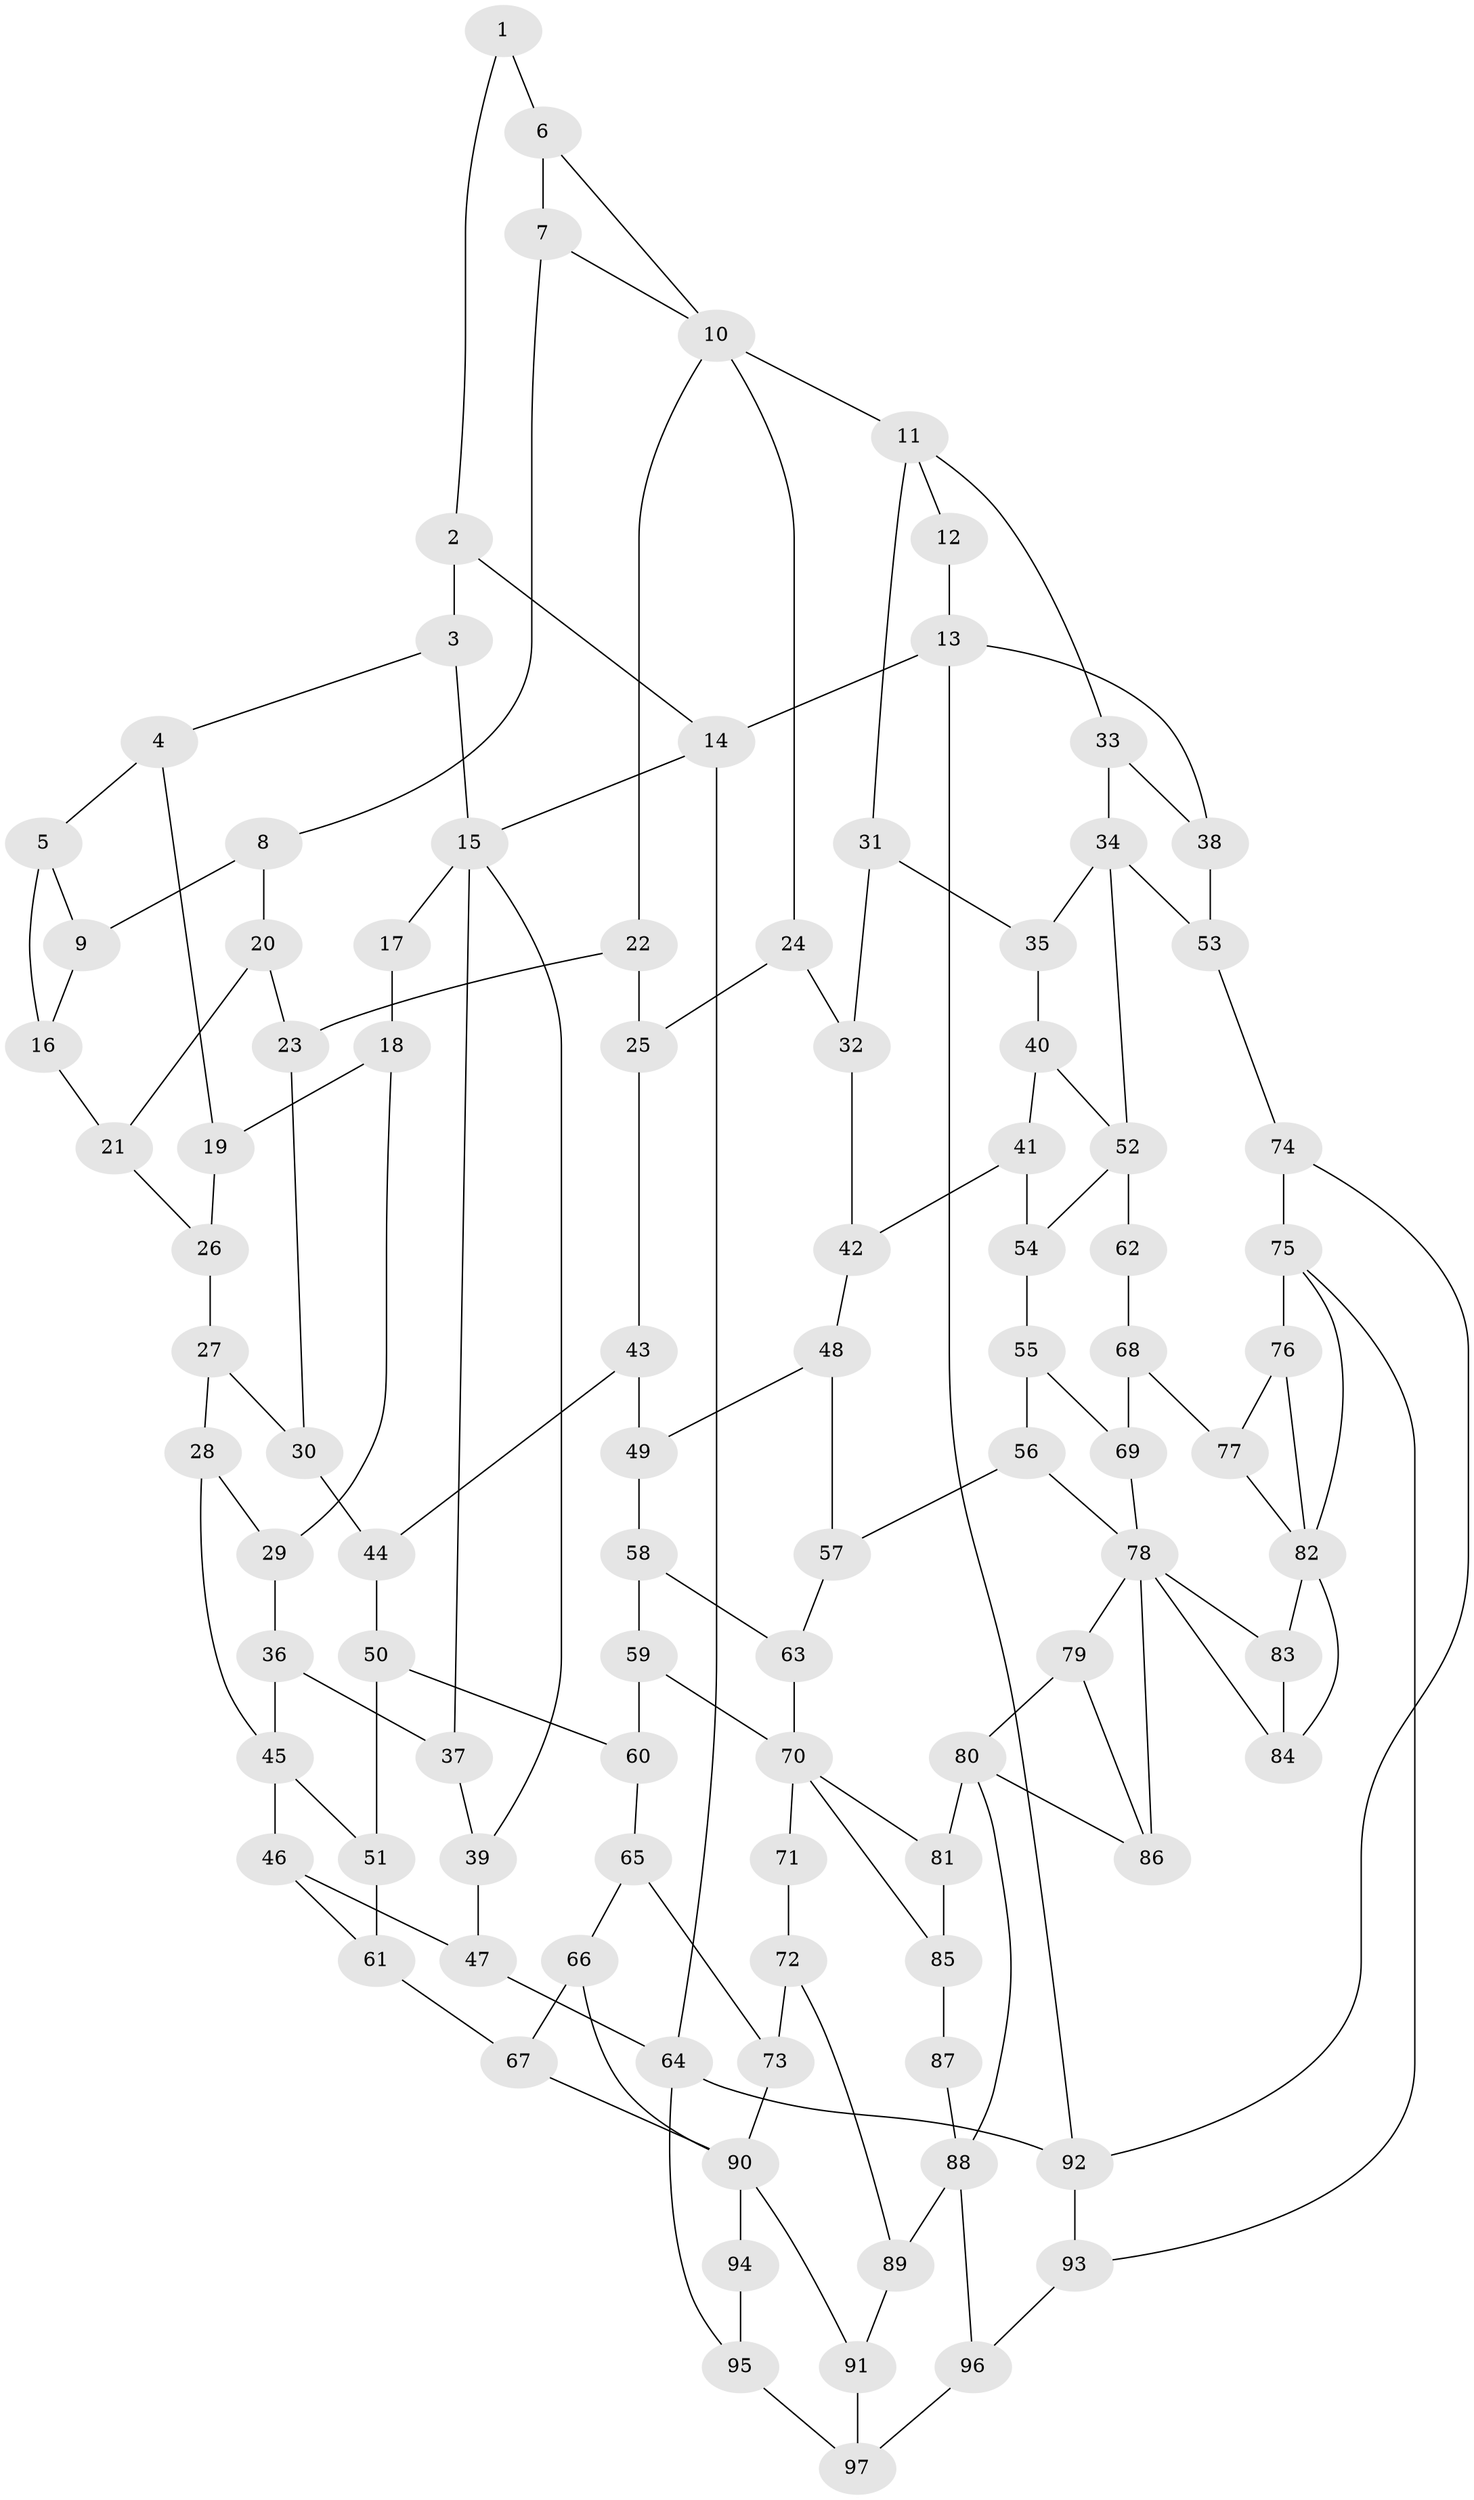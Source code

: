 // original degree distribution, {3: 0.022058823529411766, 5: 0.5808823529411765, 4: 0.19852941176470587, 6: 0.19852941176470587}
// Generated by graph-tools (version 1.1) at 2025/54/03/04/25 22:54:14]
// undirected, 97 vertices, 154 edges
graph export_dot {
  node [color=gray90,style=filled];
  1;
  2;
  3;
  4;
  5;
  6;
  7;
  8;
  9;
  10;
  11;
  12;
  13;
  14;
  15;
  16;
  17;
  18;
  19;
  20;
  21;
  22;
  23;
  24;
  25;
  26;
  27;
  28;
  29;
  30;
  31;
  32;
  33;
  34;
  35;
  36;
  37;
  38;
  39;
  40;
  41;
  42;
  43;
  44;
  45;
  46;
  47;
  48;
  49;
  50;
  51;
  52;
  53;
  54;
  55;
  56;
  57;
  58;
  59;
  60;
  61;
  62;
  63;
  64;
  65;
  66;
  67;
  68;
  69;
  70;
  71;
  72;
  73;
  74;
  75;
  76;
  77;
  78;
  79;
  80;
  81;
  82;
  83;
  84;
  85;
  86;
  87;
  88;
  89;
  90;
  91;
  92;
  93;
  94;
  95;
  96;
  97;
  1 -- 2 [weight=1.0];
  1 -- 6 [weight=1.0];
  2 -- 3 [weight=1.0];
  2 -- 14 [weight=1.0];
  3 -- 4 [weight=1.0];
  3 -- 15 [weight=1.0];
  4 -- 5 [weight=1.0];
  4 -- 19 [weight=1.0];
  5 -- 9 [weight=1.0];
  5 -- 16 [weight=2.0];
  6 -- 7 [weight=1.0];
  6 -- 10 [weight=1.0];
  7 -- 8 [weight=1.0];
  7 -- 10 [weight=1.0];
  8 -- 9 [weight=1.0];
  8 -- 20 [weight=1.0];
  9 -- 16 [weight=1.0];
  10 -- 11 [weight=2.0];
  10 -- 22 [weight=1.0];
  10 -- 24 [weight=1.0];
  11 -- 12 [weight=2.0];
  11 -- 31 [weight=1.0];
  11 -- 33 [weight=1.0];
  12 -- 13 [weight=1.0];
  13 -- 14 [weight=1.0];
  13 -- 38 [weight=1.0];
  13 -- 92 [weight=1.0];
  14 -- 15 [weight=1.0];
  14 -- 64 [weight=1.0];
  15 -- 17 [weight=1.0];
  15 -- 37 [weight=1.0];
  15 -- 39 [weight=1.0];
  16 -- 21 [weight=1.0];
  17 -- 18 [weight=1.0];
  18 -- 19 [weight=1.0];
  18 -- 29 [weight=1.0];
  19 -- 26 [weight=1.0];
  20 -- 21 [weight=1.0];
  20 -- 23 [weight=1.0];
  21 -- 26 [weight=1.0];
  22 -- 23 [weight=1.0];
  22 -- 25 [weight=1.0];
  23 -- 30 [weight=1.0];
  24 -- 25 [weight=1.0];
  24 -- 32 [weight=1.0];
  25 -- 43 [weight=1.0];
  26 -- 27 [weight=1.0];
  27 -- 28 [weight=1.0];
  27 -- 30 [weight=1.0];
  28 -- 29 [weight=1.0];
  28 -- 45 [weight=1.0];
  29 -- 36 [weight=1.0];
  30 -- 44 [weight=1.0];
  31 -- 32 [weight=1.0];
  31 -- 35 [weight=1.0];
  32 -- 42 [weight=1.0];
  33 -- 34 [weight=1.0];
  33 -- 38 [weight=1.0];
  34 -- 35 [weight=1.0];
  34 -- 52 [weight=2.0];
  34 -- 53 [weight=1.0];
  35 -- 40 [weight=1.0];
  36 -- 37 [weight=1.0];
  36 -- 45 [weight=1.0];
  37 -- 39 [weight=1.0];
  38 -- 53 [weight=1.0];
  39 -- 47 [weight=1.0];
  40 -- 41 [weight=1.0];
  40 -- 52 [weight=1.0];
  41 -- 42 [weight=1.0];
  41 -- 54 [weight=1.0];
  42 -- 48 [weight=1.0];
  43 -- 44 [weight=1.0];
  43 -- 49 [weight=1.0];
  44 -- 50 [weight=1.0];
  45 -- 46 [weight=1.0];
  45 -- 51 [weight=1.0];
  46 -- 47 [weight=1.0];
  46 -- 61 [weight=1.0];
  47 -- 64 [weight=1.0];
  48 -- 49 [weight=1.0];
  48 -- 57 [weight=1.0];
  49 -- 58 [weight=1.0];
  50 -- 51 [weight=1.0];
  50 -- 60 [weight=1.0];
  51 -- 61 [weight=1.0];
  52 -- 54 [weight=1.0];
  52 -- 62 [weight=2.0];
  53 -- 74 [weight=1.0];
  54 -- 55 [weight=1.0];
  55 -- 56 [weight=1.0];
  55 -- 69 [weight=1.0];
  56 -- 57 [weight=1.0];
  56 -- 78 [weight=1.0];
  57 -- 63 [weight=1.0];
  58 -- 59 [weight=1.0];
  58 -- 63 [weight=1.0];
  59 -- 60 [weight=1.0];
  59 -- 70 [weight=1.0];
  60 -- 65 [weight=1.0];
  61 -- 67 [weight=1.0];
  62 -- 68 [weight=1.0];
  63 -- 70 [weight=1.0];
  64 -- 92 [weight=1.0];
  64 -- 95 [weight=1.0];
  65 -- 66 [weight=1.0];
  65 -- 73 [weight=1.0];
  66 -- 67 [weight=1.0];
  66 -- 90 [weight=1.0];
  67 -- 90 [weight=1.0];
  68 -- 69 [weight=1.0];
  68 -- 77 [weight=1.0];
  69 -- 78 [weight=1.0];
  70 -- 71 [weight=2.0];
  70 -- 81 [weight=1.0];
  70 -- 85 [weight=1.0];
  71 -- 72 [weight=1.0];
  72 -- 73 [weight=1.0];
  72 -- 89 [weight=1.0];
  73 -- 90 [weight=1.0];
  74 -- 75 [weight=1.0];
  74 -- 92 [weight=1.0];
  75 -- 76 [weight=3.0];
  75 -- 82 [weight=1.0];
  75 -- 93 [weight=1.0];
  76 -- 77 [weight=1.0];
  76 -- 82 [weight=2.0];
  77 -- 82 [weight=1.0];
  78 -- 79 [weight=1.0];
  78 -- 83 [weight=1.0];
  78 -- 84 [weight=1.0];
  78 -- 86 [weight=1.0];
  79 -- 80 [weight=1.0];
  79 -- 86 [weight=1.0];
  80 -- 81 [weight=1.0];
  80 -- 86 [weight=1.0];
  80 -- 88 [weight=2.0];
  81 -- 85 [weight=1.0];
  82 -- 83 [weight=1.0];
  82 -- 84 [weight=1.0];
  83 -- 84 [weight=1.0];
  85 -- 87 [weight=1.0];
  87 -- 88 [weight=2.0];
  88 -- 89 [weight=1.0];
  88 -- 96 [weight=1.0];
  89 -- 91 [weight=1.0];
  90 -- 91 [weight=1.0];
  90 -- 94 [weight=2.0];
  91 -- 97 [weight=1.0];
  92 -- 93 [weight=1.0];
  93 -- 96 [weight=1.0];
  94 -- 95 [weight=1.0];
  95 -- 97 [weight=1.0];
  96 -- 97 [weight=1.0];
}
